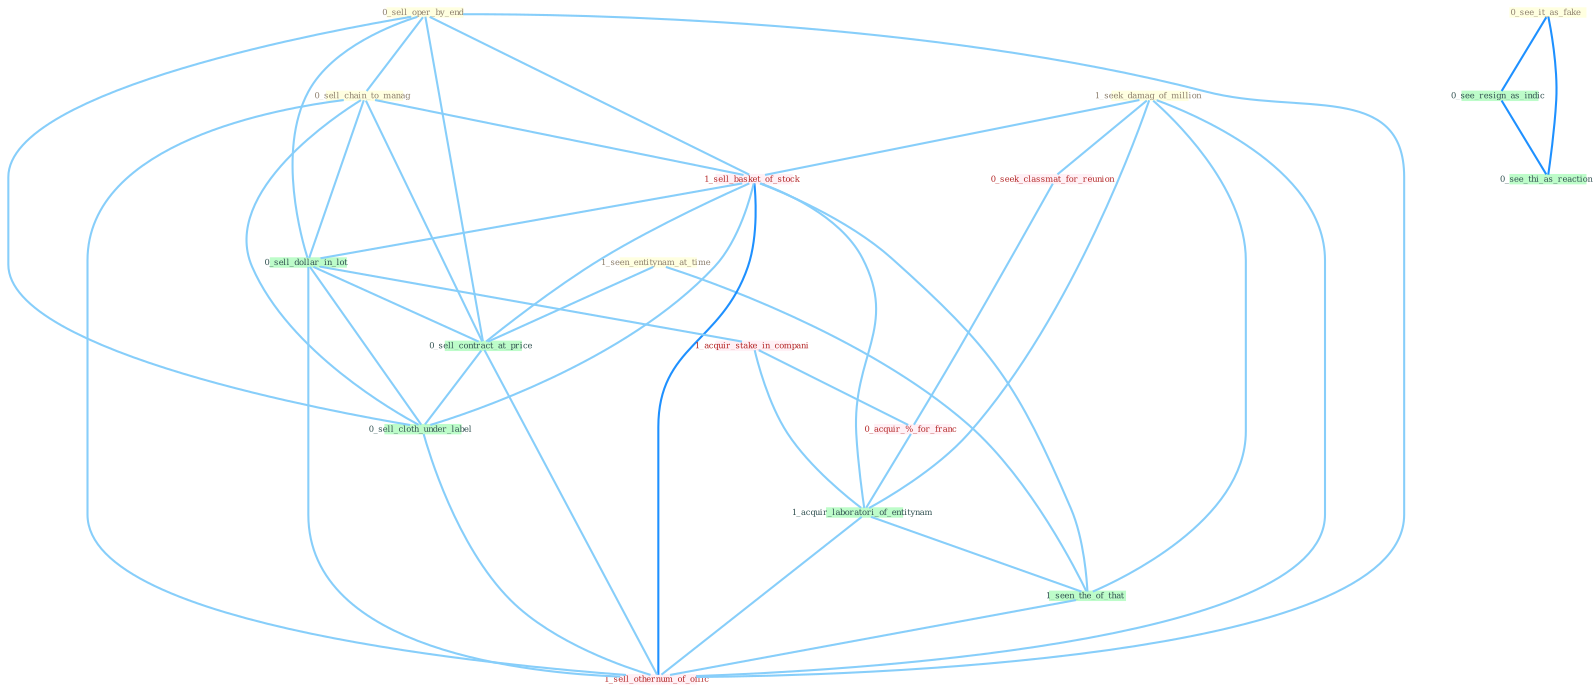 Graph G{ 
    node
    [shape=polygon,style=filled,width=.5,height=.06,color="#BDFCC9",fixedsize=true,fontsize=4,
    fontcolor="#2f4f4f"];
    {node
    [color="#ffffe0", fontcolor="#8b7d6b"] "0_sell_oper_by_end " "1_seek_damag_of_million " "1_seen_entitynam_at_time " "0_see_it_as_fake " "0_sell_chain_to_manag "}
{node [color="#fff0f5", fontcolor="#b22222"] "0_seek_classmat_for_reunion " "1_sell_basket_of_stock " "1_acquir_stake_in_compani " "0_acquir_%_for_franc " "1_sell_othernum_of_offic "}
edge [color="#B0E2FF"];

	"0_sell_oper_by_end " -- "0_sell_chain_to_manag " [w="1", color="#87cefa" ];
	"0_sell_oper_by_end " -- "1_sell_basket_of_stock " [w="1", color="#87cefa" ];
	"0_sell_oper_by_end " -- "0_sell_dollar_in_lot " [w="1", color="#87cefa" ];
	"0_sell_oper_by_end " -- "0_sell_contract_at_price " [w="1", color="#87cefa" ];
	"0_sell_oper_by_end " -- "0_sell_cloth_under_label " [w="1", color="#87cefa" ];
	"0_sell_oper_by_end " -- "1_sell_othernum_of_offic " [w="1", color="#87cefa" ];
	"1_seek_damag_of_million " -- "0_seek_classmat_for_reunion " [w="1", color="#87cefa" ];
	"1_seek_damag_of_million " -- "1_sell_basket_of_stock " [w="1", color="#87cefa" ];
	"1_seek_damag_of_million " -- "1_acquir_laboratori_of_entitynam " [w="1", color="#87cefa" ];
	"1_seek_damag_of_million " -- "1_seen_the_of_that " [w="1", color="#87cefa" ];
	"1_seek_damag_of_million " -- "1_sell_othernum_of_offic " [w="1", color="#87cefa" ];
	"1_seen_entitynam_at_time " -- "0_sell_contract_at_price " [w="1", color="#87cefa" ];
	"1_seen_entitynam_at_time " -- "1_seen_the_of_that " [w="1", color="#87cefa" ];
	"0_see_it_as_fake " -- "0_see_resign_as_indic " [w="2", color="#1e90ff" , len=0.8];
	"0_see_it_as_fake " -- "0_see_thi_as_reaction " [w="2", color="#1e90ff" , len=0.8];
	"0_sell_chain_to_manag " -- "1_sell_basket_of_stock " [w="1", color="#87cefa" ];
	"0_sell_chain_to_manag " -- "0_sell_dollar_in_lot " [w="1", color="#87cefa" ];
	"0_sell_chain_to_manag " -- "0_sell_contract_at_price " [w="1", color="#87cefa" ];
	"0_sell_chain_to_manag " -- "0_sell_cloth_under_label " [w="1", color="#87cefa" ];
	"0_sell_chain_to_manag " -- "1_sell_othernum_of_offic " [w="1", color="#87cefa" ];
	"0_seek_classmat_for_reunion " -- "0_acquir_%_for_franc " [w="1", color="#87cefa" ];
	"1_sell_basket_of_stock " -- "0_sell_dollar_in_lot " [w="1", color="#87cefa" ];
	"1_sell_basket_of_stock " -- "0_sell_contract_at_price " [w="1", color="#87cefa" ];
	"1_sell_basket_of_stock " -- "1_acquir_laboratori_of_entitynam " [w="1", color="#87cefa" ];
	"1_sell_basket_of_stock " -- "0_sell_cloth_under_label " [w="1", color="#87cefa" ];
	"1_sell_basket_of_stock " -- "1_seen_the_of_that " [w="1", color="#87cefa" ];
	"1_sell_basket_of_stock " -- "1_sell_othernum_of_offic " [w="2", color="#1e90ff" , len=0.8];
	"0_sell_dollar_in_lot " -- "1_acquir_stake_in_compani " [w="1", color="#87cefa" ];
	"0_sell_dollar_in_lot " -- "0_sell_contract_at_price " [w="1", color="#87cefa" ];
	"0_sell_dollar_in_lot " -- "0_sell_cloth_under_label " [w="1", color="#87cefa" ];
	"0_sell_dollar_in_lot " -- "1_sell_othernum_of_offic " [w="1", color="#87cefa" ];
	"0_see_resign_as_indic " -- "0_see_thi_as_reaction " [w="2", color="#1e90ff" , len=0.8];
	"1_acquir_stake_in_compani " -- "0_acquir_%_for_franc " [w="1", color="#87cefa" ];
	"1_acquir_stake_in_compani " -- "1_acquir_laboratori_of_entitynam " [w="1", color="#87cefa" ];
	"0_acquir_%_for_franc " -- "1_acquir_laboratori_of_entitynam " [w="1", color="#87cefa" ];
	"0_sell_contract_at_price " -- "0_sell_cloth_under_label " [w="1", color="#87cefa" ];
	"0_sell_contract_at_price " -- "1_sell_othernum_of_offic " [w="1", color="#87cefa" ];
	"1_acquir_laboratori_of_entitynam " -- "1_seen_the_of_that " [w="1", color="#87cefa" ];
	"1_acquir_laboratori_of_entitynam " -- "1_sell_othernum_of_offic " [w="1", color="#87cefa" ];
	"0_sell_cloth_under_label " -- "1_sell_othernum_of_offic " [w="1", color="#87cefa" ];
	"1_seen_the_of_that " -- "1_sell_othernum_of_offic " [w="1", color="#87cefa" ];
}
